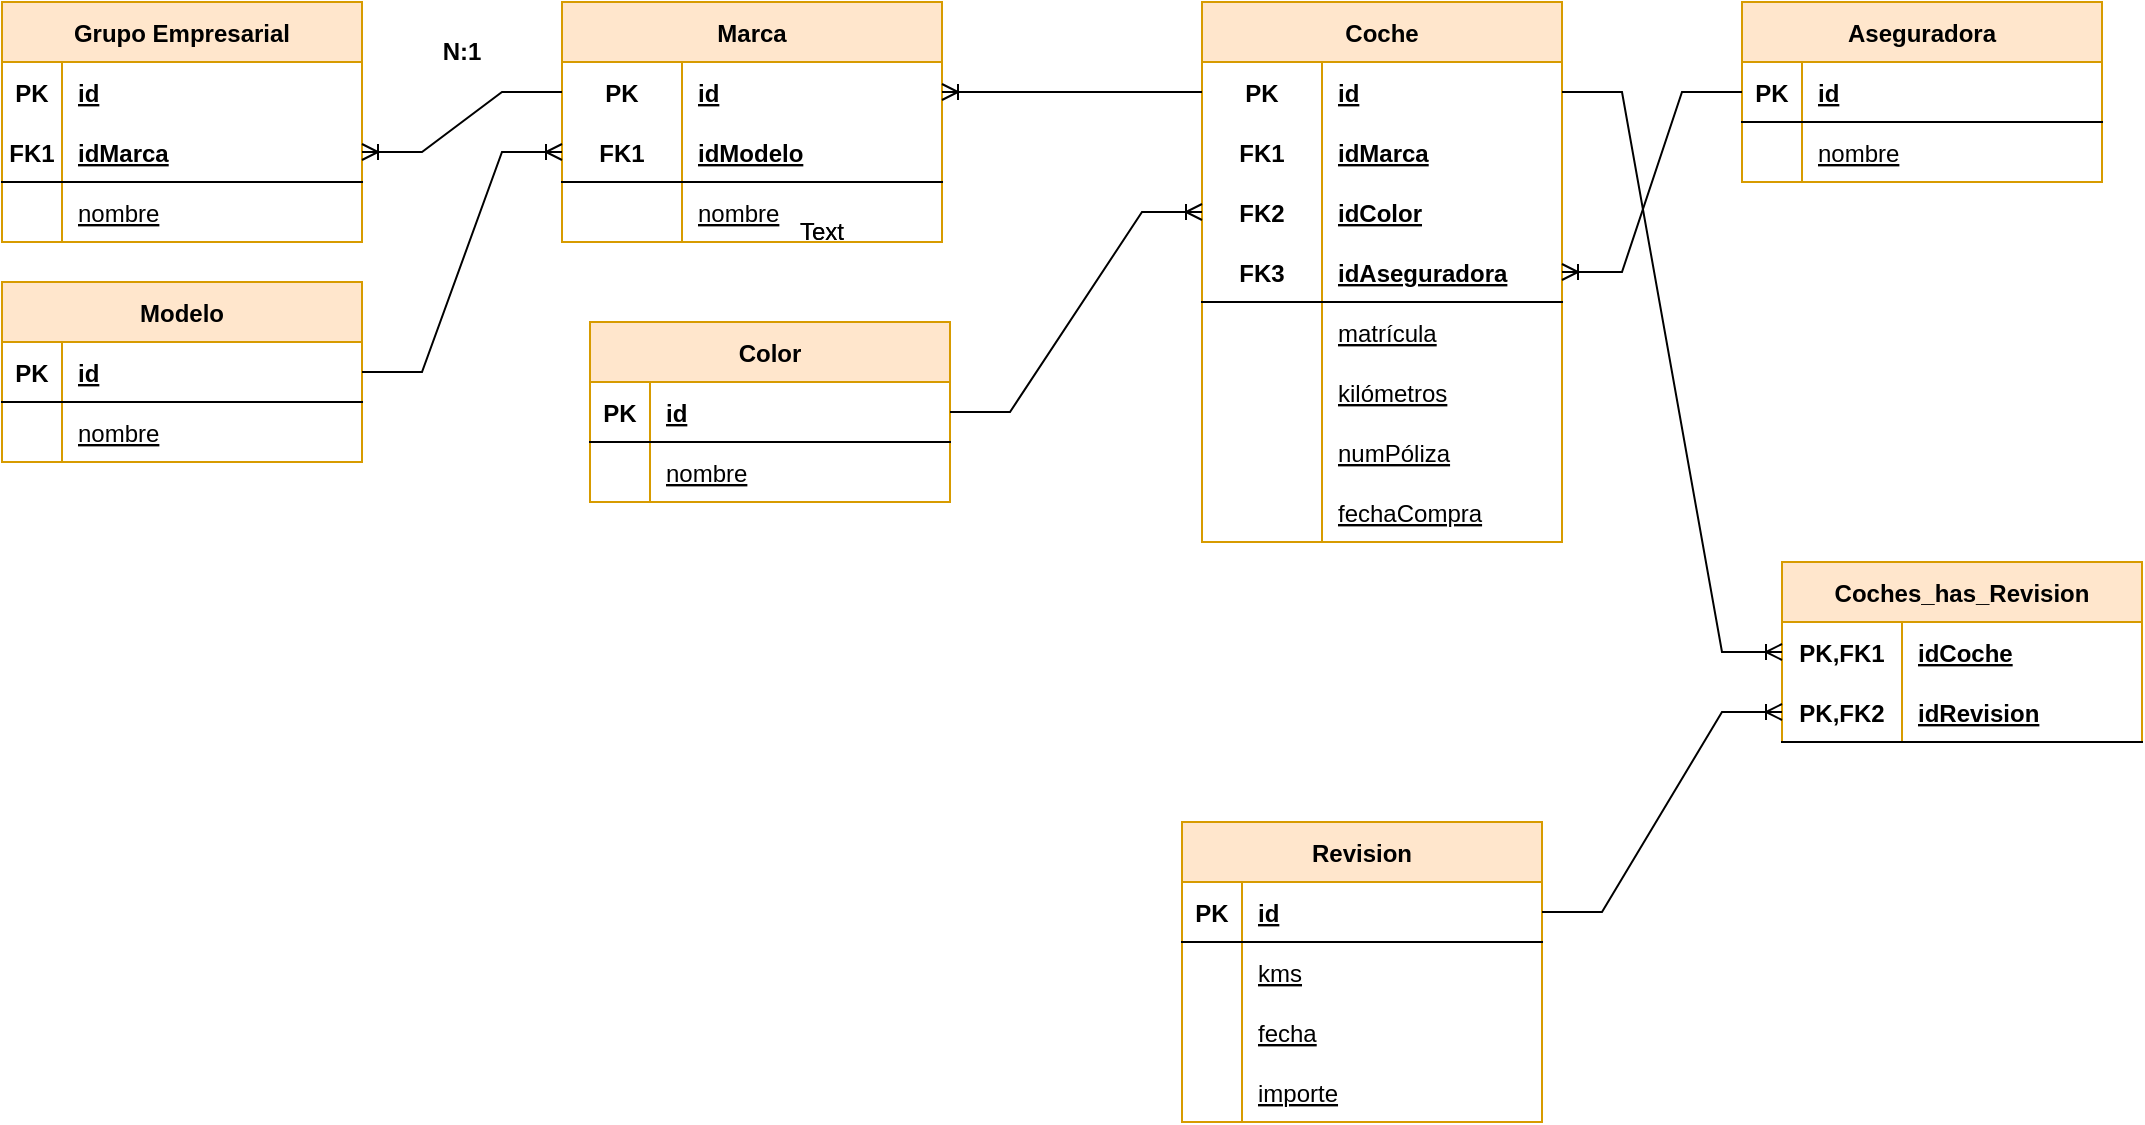 <mxfile version="20.8.13" type="device"><diagram name="Página-1" id="GNLtk-GjbjCHN9e7HNB3"><mxGraphModel dx="1368" dy="729" grid="1" gridSize="10" guides="1" tooltips="1" connect="1" arrows="1" fold="1" page="1" pageScale="1" pageWidth="827" pageHeight="1169" math="0" shadow="0"><root><mxCell id="0"/><mxCell id="1" parent="0"/><mxCell id="u60_QfRZWfKP2jKVTE23-117" value="Coche" style="shape=table;startSize=30;container=1;collapsible=1;childLayout=tableLayout;fixedRows=1;rowLines=0;fontStyle=1;align=center;resizeLast=1;fillColor=#ffe6cc;strokeColor=#d79b00;" vertex="1" parent="1"><mxGeometry x="630" y="10" width="180" height="270" as="geometry"/></mxCell><mxCell id="u60_QfRZWfKP2jKVTE23-130" value="" style="shape=tableRow;horizontal=0;startSize=0;swimlaneHead=0;swimlaneBody=0;fillColor=none;collapsible=0;dropTarget=0;points=[[0,0.5],[1,0.5]];portConstraint=eastwest;top=0;left=0;right=0;bottom=0;" vertex="1" parent="u60_QfRZWfKP2jKVTE23-117"><mxGeometry y="30" width="180" height="30" as="geometry"/></mxCell><mxCell id="u60_QfRZWfKP2jKVTE23-131" value="PK" style="shape=partialRectangle;connectable=0;fillColor=none;top=0;left=0;bottom=0;right=0;editable=1;overflow=hidden;fontStyle=1" vertex="1" parent="u60_QfRZWfKP2jKVTE23-130"><mxGeometry width="60" height="30" as="geometry"><mxRectangle width="60" height="30" as="alternateBounds"/></mxGeometry></mxCell><mxCell id="u60_QfRZWfKP2jKVTE23-132" value="id" style="shape=partialRectangle;connectable=0;fillColor=none;top=0;left=0;bottom=0;right=0;align=left;spacingLeft=6;overflow=hidden;fontStyle=5" vertex="1" parent="u60_QfRZWfKP2jKVTE23-130"><mxGeometry x="60" width="120" height="30" as="geometry"><mxRectangle width="120" height="30" as="alternateBounds"/></mxGeometry></mxCell><mxCell id="u60_QfRZWfKP2jKVTE23-118" value="" style="shape=tableRow;horizontal=0;startSize=0;swimlaneHead=0;swimlaneBody=0;fillColor=none;collapsible=0;dropTarget=0;points=[[0,0.5],[1,0.5]];portConstraint=eastwest;top=0;left=0;right=0;bottom=0;" vertex="1" parent="u60_QfRZWfKP2jKVTE23-117"><mxGeometry y="60" width="180" height="30" as="geometry"/></mxCell><mxCell id="u60_QfRZWfKP2jKVTE23-119" value="FK1" style="shape=partialRectangle;connectable=0;fillColor=none;top=0;left=0;bottom=0;right=0;fontStyle=1;overflow=hidden;" vertex="1" parent="u60_QfRZWfKP2jKVTE23-118"><mxGeometry width="60" height="30" as="geometry"><mxRectangle width="60" height="30" as="alternateBounds"/></mxGeometry></mxCell><mxCell id="u60_QfRZWfKP2jKVTE23-120" value="idMarca" style="shape=partialRectangle;connectable=0;fillColor=none;top=0;left=0;bottom=0;right=0;align=left;spacingLeft=6;fontStyle=5;overflow=hidden;" vertex="1" parent="u60_QfRZWfKP2jKVTE23-118"><mxGeometry x="60" width="120" height="30" as="geometry"><mxRectangle width="120" height="30" as="alternateBounds"/></mxGeometry></mxCell><mxCell id="u60_QfRZWfKP2jKVTE23-136" value="" style="shape=tableRow;horizontal=0;startSize=0;swimlaneHead=0;swimlaneBody=0;fillColor=none;collapsible=0;dropTarget=0;points=[[0,0.5],[1,0.5]];portConstraint=eastwest;top=0;left=0;right=0;bottom=0;" vertex="1" parent="u60_QfRZWfKP2jKVTE23-117"><mxGeometry y="90" width="180" height="30" as="geometry"/></mxCell><mxCell id="u60_QfRZWfKP2jKVTE23-137" value="FK2" style="shape=partialRectangle;connectable=0;fillColor=none;top=0;left=0;bottom=0;right=0;editable=1;overflow=hidden;fontStyle=1" vertex="1" parent="u60_QfRZWfKP2jKVTE23-136"><mxGeometry width="60" height="30" as="geometry"><mxRectangle width="60" height="30" as="alternateBounds"/></mxGeometry></mxCell><mxCell id="u60_QfRZWfKP2jKVTE23-138" value="idColor" style="shape=partialRectangle;connectable=0;fillColor=none;top=0;left=0;bottom=0;right=0;align=left;spacingLeft=6;overflow=hidden;fontStyle=5" vertex="1" parent="u60_QfRZWfKP2jKVTE23-136"><mxGeometry x="60" width="120" height="30" as="geometry"><mxRectangle width="120" height="30" as="alternateBounds"/></mxGeometry></mxCell><mxCell id="u60_QfRZWfKP2jKVTE23-121" value="" style="shape=tableRow;horizontal=0;startSize=0;swimlaneHead=0;swimlaneBody=0;fillColor=none;collapsible=0;dropTarget=0;points=[[0,0.5],[1,0.5]];portConstraint=eastwest;top=0;left=0;right=0;bottom=1;" vertex="1" parent="u60_QfRZWfKP2jKVTE23-117"><mxGeometry y="120" width="180" height="30" as="geometry"/></mxCell><mxCell id="u60_QfRZWfKP2jKVTE23-122" value="FK3" style="shape=partialRectangle;connectable=0;fillColor=none;top=0;left=0;bottom=0;right=0;fontStyle=1;overflow=hidden;" vertex="1" parent="u60_QfRZWfKP2jKVTE23-121"><mxGeometry width="60" height="30" as="geometry"><mxRectangle width="60" height="30" as="alternateBounds"/></mxGeometry></mxCell><mxCell id="u60_QfRZWfKP2jKVTE23-123" value="idAseguradora" style="shape=partialRectangle;connectable=0;fillColor=none;top=0;left=0;bottom=0;right=0;align=left;spacingLeft=6;fontStyle=5;overflow=hidden;" vertex="1" parent="u60_QfRZWfKP2jKVTE23-121"><mxGeometry x="60" width="120" height="30" as="geometry"><mxRectangle width="120" height="30" as="alternateBounds"/></mxGeometry></mxCell><mxCell id="u60_QfRZWfKP2jKVTE23-124" value="" style="shape=tableRow;horizontal=0;startSize=0;swimlaneHead=0;swimlaneBody=0;fillColor=none;collapsible=0;dropTarget=0;points=[[0,0.5],[1,0.5]];portConstraint=eastwest;top=0;left=0;right=0;bottom=0;" vertex="1" parent="u60_QfRZWfKP2jKVTE23-117"><mxGeometry y="150" width="180" height="30" as="geometry"/></mxCell><mxCell id="u60_QfRZWfKP2jKVTE23-125" value="" style="shape=partialRectangle;connectable=0;fillColor=none;top=0;left=0;bottom=0;right=0;editable=1;overflow=hidden;" vertex="1" parent="u60_QfRZWfKP2jKVTE23-124"><mxGeometry width="60" height="30" as="geometry"><mxRectangle width="60" height="30" as="alternateBounds"/></mxGeometry></mxCell><mxCell id="u60_QfRZWfKP2jKVTE23-126" value="matrícula" style="shape=partialRectangle;connectable=0;fillColor=none;top=0;left=0;bottom=0;right=0;align=left;spacingLeft=6;overflow=hidden;fontStyle=4" vertex="1" parent="u60_QfRZWfKP2jKVTE23-124"><mxGeometry x="60" width="120" height="30" as="geometry"><mxRectangle width="120" height="30" as="alternateBounds"/></mxGeometry></mxCell><mxCell id="u60_QfRZWfKP2jKVTE23-127" value="" style="shape=tableRow;horizontal=0;startSize=0;swimlaneHead=0;swimlaneBody=0;fillColor=none;collapsible=0;dropTarget=0;points=[[0,0.5],[1,0.5]];portConstraint=eastwest;top=0;left=0;right=0;bottom=0;" vertex="1" parent="u60_QfRZWfKP2jKVTE23-117"><mxGeometry y="180" width="180" height="30" as="geometry"/></mxCell><mxCell id="u60_QfRZWfKP2jKVTE23-128" value="" style="shape=partialRectangle;connectable=0;fillColor=none;top=0;left=0;bottom=0;right=0;editable=1;overflow=hidden;" vertex="1" parent="u60_QfRZWfKP2jKVTE23-127"><mxGeometry width="60" height="30" as="geometry"><mxRectangle width="60" height="30" as="alternateBounds"/></mxGeometry></mxCell><mxCell id="u60_QfRZWfKP2jKVTE23-129" value="kilómetros" style="shape=partialRectangle;connectable=0;fillColor=none;top=0;left=0;bottom=0;right=0;align=left;spacingLeft=6;overflow=hidden;fontStyle=4" vertex="1" parent="u60_QfRZWfKP2jKVTE23-127"><mxGeometry x="60" width="120" height="30" as="geometry"><mxRectangle width="120" height="30" as="alternateBounds"/></mxGeometry></mxCell><mxCell id="u60_QfRZWfKP2jKVTE23-139" value="" style="shape=tableRow;horizontal=0;startSize=0;swimlaneHead=0;swimlaneBody=0;fillColor=none;collapsible=0;dropTarget=0;points=[[0,0.5],[1,0.5]];portConstraint=eastwest;top=0;left=0;right=0;bottom=0;" vertex="1" parent="u60_QfRZWfKP2jKVTE23-117"><mxGeometry y="210" width="180" height="30" as="geometry"/></mxCell><mxCell id="u60_QfRZWfKP2jKVTE23-140" value="" style="shape=partialRectangle;connectable=0;fillColor=none;top=0;left=0;bottom=0;right=0;editable=1;overflow=hidden;" vertex="1" parent="u60_QfRZWfKP2jKVTE23-139"><mxGeometry width="60" height="30" as="geometry"><mxRectangle width="60" height="30" as="alternateBounds"/></mxGeometry></mxCell><mxCell id="u60_QfRZWfKP2jKVTE23-141" value="numPóliza" style="shape=partialRectangle;connectable=0;fillColor=none;top=0;left=0;bottom=0;right=0;align=left;spacingLeft=6;overflow=hidden;fontStyle=4" vertex="1" parent="u60_QfRZWfKP2jKVTE23-139"><mxGeometry x="60" width="120" height="30" as="geometry"><mxRectangle width="120" height="30" as="alternateBounds"/></mxGeometry></mxCell><mxCell id="u60_QfRZWfKP2jKVTE23-142" value="" style="shape=tableRow;horizontal=0;startSize=0;swimlaneHead=0;swimlaneBody=0;fillColor=none;collapsible=0;dropTarget=0;points=[[0,0.5],[1,0.5]];portConstraint=eastwest;top=0;left=0;right=0;bottom=0;" vertex="1" parent="u60_QfRZWfKP2jKVTE23-117"><mxGeometry y="240" width="180" height="30" as="geometry"/></mxCell><mxCell id="u60_QfRZWfKP2jKVTE23-143" value="" style="shape=partialRectangle;connectable=0;fillColor=none;top=0;left=0;bottom=0;right=0;editable=1;overflow=hidden;" vertex="1" parent="u60_QfRZWfKP2jKVTE23-142"><mxGeometry width="60" height="30" as="geometry"><mxRectangle width="60" height="30" as="alternateBounds"/></mxGeometry></mxCell><mxCell id="u60_QfRZWfKP2jKVTE23-144" value="fechaCompra" style="shape=partialRectangle;connectable=0;fillColor=none;top=0;left=0;bottom=0;right=0;align=left;spacingLeft=6;overflow=hidden;fontStyle=4" vertex="1" parent="u60_QfRZWfKP2jKVTE23-142"><mxGeometry x="60" width="120" height="30" as="geometry"><mxRectangle width="120" height="30" as="alternateBounds"/></mxGeometry></mxCell><mxCell id="u60_QfRZWfKP2jKVTE23-145" value="Marca" style="shape=table;startSize=30;container=1;collapsible=1;childLayout=tableLayout;fixedRows=1;rowLines=0;fontStyle=1;align=center;resizeLast=1;fillColor=#ffe6cc;strokeColor=#d79b00;" vertex="1" parent="1"><mxGeometry x="310" y="10" width="190" height="120" as="geometry"/></mxCell><mxCell id="u60_QfRZWfKP2jKVTE23-146" value="" style="shape=tableRow;horizontal=0;startSize=0;swimlaneHead=0;swimlaneBody=0;fillColor=none;collapsible=0;dropTarget=0;points=[[0,0.5],[1,0.5]];portConstraint=eastwest;top=0;left=0;right=0;bottom=0;" vertex="1" parent="u60_QfRZWfKP2jKVTE23-145"><mxGeometry y="30" width="190" height="30" as="geometry"/></mxCell><mxCell id="u60_QfRZWfKP2jKVTE23-147" value="PK" style="shape=partialRectangle;connectable=0;fillColor=none;top=0;left=0;bottom=0;right=0;fontStyle=1;overflow=hidden;" vertex="1" parent="u60_QfRZWfKP2jKVTE23-146"><mxGeometry width="60" height="30" as="geometry"><mxRectangle width="60" height="30" as="alternateBounds"/></mxGeometry></mxCell><mxCell id="u60_QfRZWfKP2jKVTE23-148" value="id" style="shape=partialRectangle;connectable=0;fillColor=none;top=0;left=0;bottom=0;right=0;align=left;spacingLeft=6;fontStyle=5;overflow=hidden;" vertex="1" parent="u60_QfRZWfKP2jKVTE23-146"><mxGeometry x="60" width="130" height="30" as="geometry"><mxRectangle width="130" height="30" as="alternateBounds"/></mxGeometry></mxCell><mxCell id="u60_QfRZWfKP2jKVTE23-149" value="" style="shape=tableRow;horizontal=0;startSize=0;swimlaneHead=0;swimlaneBody=0;fillColor=none;collapsible=0;dropTarget=0;points=[[0,0.5],[1,0.5]];portConstraint=eastwest;top=0;left=0;right=0;bottom=1;" vertex="1" parent="u60_QfRZWfKP2jKVTE23-145"><mxGeometry y="60" width="190" height="30" as="geometry"/></mxCell><mxCell id="u60_QfRZWfKP2jKVTE23-150" value="FK1" style="shape=partialRectangle;connectable=0;fillColor=none;top=0;left=0;bottom=0;right=0;fontStyle=1;overflow=hidden;" vertex="1" parent="u60_QfRZWfKP2jKVTE23-149"><mxGeometry width="60" height="30" as="geometry"><mxRectangle width="60" height="30" as="alternateBounds"/></mxGeometry></mxCell><mxCell id="u60_QfRZWfKP2jKVTE23-151" value="idModelo" style="shape=partialRectangle;connectable=0;fillColor=none;top=0;left=0;bottom=0;right=0;align=left;spacingLeft=6;fontStyle=5;overflow=hidden;" vertex="1" parent="u60_QfRZWfKP2jKVTE23-149"><mxGeometry x="60" width="130" height="30" as="geometry"><mxRectangle width="130" height="30" as="alternateBounds"/></mxGeometry></mxCell><mxCell id="u60_QfRZWfKP2jKVTE23-152" value="" style="shape=tableRow;horizontal=0;startSize=0;swimlaneHead=0;swimlaneBody=0;fillColor=none;collapsible=0;dropTarget=0;points=[[0,0.5],[1,0.5]];portConstraint=eastwest;top=0;left=0;right=0;bottom=0;" vertex="1" parent="u60_QfRZWfKP2jKVTE23-145"><mxGeometry y="90" width="190" height="30" as="geometry"/></mxCell><mxCell id="u60_QfRZWfKP2jKVTE23-153" value="" style="shape=partialRectangle;connectable=0;fillColor=none;top=0;left=0;bottom=0;right=0;editable=1;overflow=hidden;" vertex="1" parent="u60_QfRZWfKP2jKVTE23-152"><mxGeometry width="60" height="30" as="geometry"><mxRectangle width="60" height="30" as="alternateBounds"/></mxGeometry></mxCell><mxCell id="u60_QfRZWfKP2jKVTE23-154" value="nombre" style="shape=partialRectangle;connectable=0;fillColor=none;top=0;left=0;bottom=0;right=0;align=left;spacingLeft=6;overflow=hidden;fontStyle=4" vertex="1" parent="u60_QfRZWfKP2jKVTE23-152"><mxGeometry x="60" width="130" height="30" as="geometry"><mxRectangle width="130" height="30" as="alternateBounds"/></mxGeometry></mxCell><mxCell id="u60_QfRZWfKP2jKVTE23-161" value="Modelo" style="shape=table;startSize=30;container=1;collapsible=1;childLayout=tableLayout;fixedRows=1;rowLines=0;fontStyle=1;align=center;resizeLast=1;fillColor=#ffe6cc;strokeColor=#d79b00;" vertex="1" parent="1"><mxGeometry x="30" y="150" width="180" height="90" as="geometry"/></mxCell><mxCell id="u60_QfRZWfKP2jKVTE23-162" value="" style="shape=tableRow;horizontal=0;startSize=0;swimlaneHead=0;swimlaneBody=0;fillColor=none;collapsible=0;dropTarget=0;points=[[0,0.5],[1,0.5]];portConstraint=eastwest;top=0;left=0;right=0;bottom=1;" vertex="1" parent="u60_QfRZWfKP2jKVTE23-161"><mxGeometry y="30" width="180" height="30" as="geometry"/></mxCell><mxCell id="u60_QfRZWfKP2jKVTE23-163" value="PK" style="shape=partialRectangle;connectable=0;fillColor=none;top=0;left=0;bottom=0;right=0;fontStyle=1;overflow=hidden;" vertex="1" parent="u60_QfRZWfKP2jKVTE23-162"><mxGeometry width="30" height="30" as="geometry"><mxRectangle width="30" height="30" as="alternateBounds"/></mxGeometry></mxCell><mxCell id="u60_QfRZWfKP2jKVTE23-164" value="id" style="shape=partialRectangle;connectable=0;fillColor=none;top=0;left=0;bottom=0;right=0;align=left;spacingLeft=6;fontStyle=5;overflow=hidden;" vertex="1" parent="u60_QfRZWfKP2jKVTE23-162"><mxGeometry x="30" width="150" height="30" as="geometry"><mxRectangle width="150" height="30" as="alternateBounds"/></mxGeometry></mxCell><mxCell id="u60_QfRZWfKP2jKVTE23-165" value="" style="shape=tableRow;horizontal=0;startSize=0;swimlaneHead=0;swimlaneBody=0;fillColor=none;collapsible=0;dropTarget=0;points=[[0,0.5],[1,0.5]];portConstraint=eastwest;top=0;left=0;right=0;bottom=0;" vertex="1" parent="u60_QfRZWfKP2jKVTE23-161"><mxGeometry y="60" width="180" height="30" as="geometry"/></mxCell><mxCell id="u60_QfRZWfKP2jKVTE23-166" value="" style="shape=partialRectangle;connectable=0;fillColor=none;top=0;left=0;bottom=0;right=0;editable=1;overflow=hidden;" vertex="1" parent="u60_QfRZWfKP2jKVTE23-165"><mxGeometry width="30" height="30" as="geometry"><mxRectangle width="30" height="30" as="alternateBounds"/></mxGeometry></mxCell><mxCell id="u60_QfRZWfKP2jKVTE23-167" value="nombre" style="shape=partialRectangle;connectable=0;fillColor=none;top=0;left=0;bottom=0;right=0;align=left;spacingLeft=6;overflow=hidden;fontStyle=4" vertex="1" parent="u60_QfRZWfKP2jKVTE23-165"><mxGeometry x="30" width="150" height="30" as="geometry"><mxRectangle width="150" height="30" as="alternateBounds"/></mxGeometry></mxCell><mxCell id="u60_QfRZWfKP2jKVTE23-174" value="Grupo Empresarial" style="shape=table;startSize=30;container=1;collapsible=1;childLayout=tableLayout;fixedRows=1;rowLines=0;fontStyle=1;align=center;resizeLast=1;fillColor=#ffe6cc;strokeColor=#d79b00;" vertex="1" parent="1"><mxGeometry x="30" y="10" width="180" height="120" as="geometry"/></mxCell><mxCell id="u60_QfRZWfKP2jKVTE23-221" value="" style="shape=tableRow;horizontal=0;startSize=0;swimlaneHead=0;swimlaneBody=0;fillColor=none;collapsible=0;dropTarget=0;points=[[0,0.5],[1,0.5]];portConstraint=eastwest;top=0;left=0;right=0;bottom=0;" vertex="1" parent="u60_QfRZWfKP2jKVTE23-174"><mxGeometry y="30" width="180" height="30" as="geometry"/></mxCell><mxCell id="u60_QfRZWfKP2jKVTE23-222" value="PK" style="shape=partialRectangle;connectable=0;fillColor=none;top=0;left=0;bottom=0;right=0;editable=1;overflow=hidden;fontStyle=1" vertex="1" parent="u60_QfRZWfKP2jKVTE23-221"><mxGeometry width="30" height="30" as="geometry"><mxRectangle width="30" height="30" as="alternateBounds"/></mxGeometry></mxCell><mxCell id="u60_QfRZWfKP2jKVTE23-223" value="id" style="shape=partialRectangle;connectable=0;fillColor=none;top=0;left=0;bottom=0;right=0;align=left;spacingLeft=6;overflow=hidden;fontStyle=5" vertex="1" parent="u60_QfRZWfKP2jKVTE23-221"><mxGeometry x="30" width="150" height="30" as="geometry"><mxRectangle width="150" height="30" as="alternateBounds"/></mxGeometry></mxCell><mxCell id="u60_QfRZWfKP2jKVTE23-175" value="" style="shape=tableRow;horizontal=0;startSize=0;swimlaneHead=0;swimlaneBody=0;fillColor=none;collapsible=0;dropTarget=0;points=[[0,0.5],[1,0.5]];portConstraint=eastwest;top=0;left=0;right=0;bottom=1;" vertex="1" parent="u60_QfRZWfKP2jKVTE23-174"><mxGeometry y="60" width="180" height="30" as="geometry"/></mxCell><mxCell id="u60_QfRZWfKP2jKVTE23-176" value="FK1" style="shape=partialRectangle;connectable=0;fillColor=none;top=0;left=0;bottom=0;right=0;fontStyle=1;overflow=hidden;" vertex="1" parent="u60_QfRZWfKP2jKVTE23-175"><mxGeometry width="30" height="30" as="geometry"><mxRectangle width="30" height="30" as="alternateBounds"/></mxGeometry></mxCell><mxCell id="u60_QfRZWfKP2jKVTE23-177" value="idMarca" style="shape=partialRectangle;connectable=0;fillColor=none;top=0;left=0;bottom=0;right=0;align=left;spacingLeft=6;fontStyle=5;overflow=hidden;" vertex="1" parent="u60_QfRZWfKP2jKVTE23-175"><mxGeometry x="30" width="150" height="30" as="geometry"><mxRectangle width="150" height="30" as="alternateBounds"/></mxGeometry></mxCell><mxCell id="u60_QfRZWfKP2jKVTE23-178" value="" style="shape=tableRow;horizontal=0;startSize=0;swimlaneHead=0;swimlaneBody=0;fillColor=none;collapsible=0;dropTarget=0;points=[[0,0.5],[1,0.5]];portConstraint=eastwest;top=0;left=0;right=0;bottom=0;" vertex="1" parent="u60_QfRZWfKP2jKVTE23-174"><mxGeometry y="90" width="180" height="30" as="geometry"/></mxCell><mxCell id="u60_QfRZWfKP2jKVTE23-179" value="" style="shape=partialRectangle;connectable=0;fillColor=none;top=0;left=0;bottom=0;right=0;editable=1;overflow=hidden;" vertex="1" parent="u60_QfRZWfKP2jKVTE23-178"><mxGeometry width="30" height="30" as="geometry"><mxRectangle width="30" height="30" as="alternateBounds"/></mxGeometry></mxCell><mxCell id="u60_QfRZWfKP2jKVTE23-180" value="nombre" style="shape=partialRectangle;connectable=0;fillColor=none;top=0;left=0;bottom=0;right=0;align=left;spacingLeft=6;overflow=hidden;fontStyle=4" vertex="1" parent="u60_QfRZWfKP2jKVTE23-178"><mxGeometry x="30" width="150" height="30" as="geometry"><mxRectangle width="150" height="30" as="alternateBounds"/></mxGeometry></mxCell><mxCell id="u60_QfRZWfKP2jKVTE23-187" value="Color" style="shape=table;startSize=30;container=1;collapsible=1;childLayout=tableLayout;fixedRows=1;rowLines=0;fontStyle=1;align=center;resizeLast=1;fillColor=#ffe6cc;strokeColor=#d79b00;" vertex="1" parent="1"><mxGeometry x="324" y="170" width="180" height="90" as="geometry"/></mxCell><mxCell id="u60_QfRZWfKP2jKVTE23-188" value="" style="shape=tableRow;horizontal=0;startSize=0;swimlaneHead=0;swimlaneBody=0;fillColor=none;collapsible=0;dropTarget=0;points=[[0,0.5],[1,0.5]];portConstraint=eastwest;top=0;left=0;right=0;bottom=1;" vertex="1" parent="u60_QfRZWfKP2jKVTE23-187"><mxGeometry y="30" width="180" height="30" as="geometry"/></mxCell><mxCell id="u60_QfRZWfKP2jKVTE23-189" value="PK" style="shape=partialRectangle;connectable=0;fillColor=none;top=0;left=0;bottom=0;right=0;fontStyle=1;overflow=hidden;" vertex="1" parent="u60_QfRZWfKP2jKVTE23-188"><mxGeometry width="30" height="30" as="geometry"><mxRectangle width="30" height="30" as="alternateBounds"/></mxGeometry></mxCell><mxCell id="u60_QfRZWfKP2jKVTE23-190" value="id" style="shape=partialRectangle;connectable=0;fillColor=none;top=0;left=0;bottom=0;right=0;align=left;spacingLeft=6;fontStyle=5;overflow=hidden;" vertex="1" parent="u60_QfRZWfKP2jKVTE23-188"><mxGeometry x="30" width="150" height="30" as="geometry"><mxRectangle width="150" height="30" as="alternateBounds"/></mxGeometry></mxCell><mxCell id="u60_QfRZWfKP2jKVTE23-191" value="" style="shape=tableRow;horizontal=0;startSize=0;swimlaneHead=0;swimlaneBody=0;fillColor=none;collapsible=0;dropTarget=0;points=[[0,0.5],[1,0.5]];portConstraint=eastwest;top=0;left=0;right=0;bottom=0;" vertex="1" parent="u60_QfRZWfKP2jKVTE23-187"><mxGeometry y="60" width="180" height="30" as="geometry"/></mxCell><mxCell id="u60_QfRZWfKP2jKVTE23-192" value="" style="shape=partialRectangle;connectable=0;fillColor=none;top=0;left=0;bottom=0;right=0;editable=1;overflow=hidden;" vertex="1" parent="u60_QfRZWfKP2jKVTE23-191"><mxGeometry width="30" height="30" as="geometry"><mxRectangle width="30" height="30" as="alternateBounds"/></mxGeometry></mxCell><mxCell id="u60_QfRZWfKP2jKVTE23-193" value="nombre" style="shape=partialRectangle;connectable=0;fillColor=none;top=0;left=0;bottom=0;right=0;align=left;spacingLeft=6;overflow=hidden;fontStyle=4" vertex="1" parent="u60_QfRZWfKP2jKVTE23-191"><mxGeometry x="30" width="150" height="30" as="geometry"><mxRectangle width="150" height="30" as="alternateBounds"/></mxGeometry></mxCell><mxCell id="u60_QfRZWfKP2jKVTE23-200" value="Aseguradora" style="shape=table;startSize=30;container=1;collapsible=1;childLayout=tableLayout;fixedRows=1;rowLines=0;fontStyle=1;align=center;resizeLast=1;fillColor=#ffe6cc;strokeColor=#d79b00;" vertex="1" parent="1"><mxGeometry x="900" y="10" width="180" height="90" as="geometry"/></mxCell><mxCell id="u60_QfRZWfKP2jKVTE23-201" value="" style="shape=tableRow;horizontal=0;startSize=0;swimlaneHead=0;swimlaneBody=0;fillColor=none;collapsible=0;dropTarget=0;points=[[0,0.5],[1,0.5]];portConstraint=eastwest;top=0;left=0;right=0;bottom=1;" vertex="1" parent="u60_QfRZWfKP2jKVTE23-200"><mxGeometry y="30" width="180" height="30" as="geometry"/></mxCell><mxCell id="u60_QfRZWfKP2jKVTE23-202" value="PK" style="shape=partialRectangle;connectable=0;fillColor=none;top=0;left=0;bottom=0;right=0;fontStyle=1;overflow=hidden;" vertex="1" parent="u60_QfRZWfKP2jKVTE23-201"><mxGeometry width="30" height="30" as="geometry"><mxRectangle width="30" height="30" as="alternateBounds"/></mxGeometry></mxCell><mxCell id="u60_QfRZWfKP2jKVTE23-203" value="id" style="shape=partialRectangle;connectable=0;fillColor=none;top=0;left=0;bottom=0;right=0;align=left;spacingLeft=6;fontStyle=5;overflow=hidden;" vertex="1" parent="u60_QfRZWfKP2jKVTE23-201"><mxGeometry x="30" width="150" height="30" as="geometry"><mxRectangle width="150" height="30" as="alternateBounds"/></mxGeometry></mxCell><mxCell id="u60_QfRZWfKP2jKVTE23-204" value="" style="shape=tableRow;horizontal=0;startSize=0;swimlaneHead=0;swimlaneBody=0;fillColor=none;collapsible=0;dropTarget=0;points=[[0,0.5],[1,0.5]];portConstraint=eastwest;top=0;left=0;right=0;bottom=0;" vertex="1" parent="u60_QfRZWfKP2jKVTE23-200"><mxGeometry y="60" width="180" height="30" as="geometry"/></mxCell><mxCell id="u60_QfRZWfKP2jKVTE23-205" value="" style="shape=partialRectangle;connectable=0;fillColor=none;top=0;left=0;bottom=0;right=0;editable=1;overflow=hidden;" vertex="1" parent="u60_QfRZWfKP2jKVTE23-204"><mxGeometry width="30" height="30" as="geometry"><mxRectangle width="30" height="30" as="alternateBounds"/></mxGeometry></mxCell><mxCell id="u60_QfRZWfKP2jKVTE23-206" value="nombre" style="shape=partialRectangle;connectable=0;fillColor=none;top=0;left=0;bottom=0;right=0;align=left;spacingLeft=6;overflow=hidden;fontStyle=4" vertex="1" parent="u60_QfRZWfKP2jKVTE23-204"><mxGeometry x="30" width="150" height="30" as="geometry"><mxRectangle width="150" height="30" as="alternateBounds"/></mxGeometry></mxCell><mxCell id="u60_QfRZWfKP2jKVTE23-213" value="" style="edgeStyle=entityRelationEdgeStyle;fontSize=12;html=1;endArrow=ERoneToMany;rounded=0;exitX=0;exitY=0.5;exitDx=0;exitDy=0;" edge="1" parent="1" source="u60_QfRZWfKP2jKVTE23-130" target="u60_QfRZWfKP2jKVTE23-146"><mxGeometry width="100" height="100" relative="1" as="geometry"><mxPoint x="460" y="160" as="sourcePoint"/><mxPoint x="450" y="250" as="targetPoint"/></mxGeometry></mxCell><mxCell id="u60_QfRZWfKP2jKVTE23-215" value="" style="edgeStyle=entityRelationEdgeStyle;fontSize=12;html=1;endArrow=ERoneToMany;rounded=0;exitX=1;exitY=0.5;exitDx=0;exitDy=0;entryX=0;entryY=0.5;entryDx=0;entryDy=0;" edge="1" parent="1" source="u60_QfRZWfKP2jKVTE23-162" target="u60_QfRZWfKP2jKVTE23-149"><mxGeometry width="100" height="100" relative="1" as="geometry"><mxPoint x="350" y="350" as="sourcePoint"/><mxPoint x="450" y="250" as="targetPoint"/></mxGeometry></mxCell><mxCell id="u60_QfRZWfKP2jKVTE23-227" value="" style="edgeStyle=entityRelationEdgeStyle;fontSize=12;html=1;endArrow=ERoneToMany;rounded=0;" edge="1" parent="1" source="u60_QfRZWfKP2jKVTE23-146" target="u60_QfRZWfKP2jKVTE23-175"><mxGeometry width="100" height="100" relative="1" as="geometry"><mxPoint x="480" y="370" as="sourcePoint"/><mxPoint x="580" y="270" as="targetPoint"/></mxGeometry></mxCell><mxCell id="u60_QfRZWfKP2jKVTE23-228" value="" style="edgeStyle=entityRelationEdgeStyle;fontSize=12;html=1;endArrow=ERoneToMany;rounded=0;entryX=0;entryY=0.5;entryDx=0;entryDy=0;" edge="1" parent="1" source="u60_QfRZWfKP2jKVTE23-188" target="u60_QfRZWfKP2jKVTE23-136"><mxGeometry width="100" height="100" relative="1" as="geometry"><mxPoint x="480" y="370" as="sourcePoint"/><mxPoint x="580" y="270" as="targetPoint"/></mxGeometry></mxCell><mxCell id="u60_QfRZWfKP2jKVTE23-229" value="" style="edgeStyle=entityRelationEdgeStyle;fontSize=12;html=1;endArrow=ERoneToMany;rounded=0;" edge="1" parent="1" source="u60_QfRZWfKP2jKVTE23-201" target="u60_QfRZWfKP2jKVTE23-121"><mxGeometry width="100" height="100" relative="1" as="geometry"><mxPoint x="480" y="370" as="sourcePoint"/><mxPoint x="580" y="270" as="targetPoint"/></mxGeometry></mxCell><mxCell id="u60_QfRZWfKP2jKVTE23-230" value="Revision" style="shape=table;startSize=30;container=1;collapsible=1;childLayout=tableLayout;fixedRows=1;rowLines=0;fontStyle=1;align=center;resizeLast=1;fillColor=#ffe6cc;strokeColor=#d79b00;" vertex="1" parent="1"><mxGeometry x="620" y="420" width="180" height="150" as="geometry"/></mxCell><mxCell id="u60_QfRZWfKP2jKVTE23-231" value="" style="shape=tableRow;horizontal=0;startSize=0;swimlaneHead=0;swimlaneBody=0;fillColor=none;collapsible=0;dropTarget=0;points=[[0,0.5],[1,0.5]];portConstraint=eastwest;top=0;left=0;right=0;bottom=1;" vertex="1" parent="u60_QfRZWfKP2jKVTE23-230"><mxGeometry y="30" width="180" height="30" as="geometry"/></mxCell><mxCell id="u60_QfRZWfKP2jKVTE23-232" value="PK" style="shape=partialRectangle;connectable=0;fillColor=none;top=0;left=0;bottom=0;right=0;fontStyle=1;overflow=hidden;" vertex="1" parent="u60_QfRZWfKP2jKVTE23-231"><mxGeometry width="30" height="30" as="geometry"><mxRectangle width="30" height="30" as="alternateBounds"/></mxGeometry></mxCell><mxCell id="u60_QfRZWfKP2jKVTE23-233" value="id" style="shape=partialRectangle;connectable=0;fillColor=none;top=0;left=0;bottom=0;right=0;align=left;spacingLeft=6;fontStyle=5;overflow=hidden;" vertex="1" parent="u60_QfRZWfKP2jKVTE23-231"><mxGeometry x="30" width="150" height="30" as="geometry"><mxRectangle width="150" height="30" as="alternateBounds"/></mxGeometry></mxCell><mxCell id="u60_QfRZWfKP2jKVTE23-234" value="" style="shape=tableRow;horizontal=0;startSize=0;swimlaneHead=0;swimlaneBody=0;fillColor=none;collapsible=0;dropTarget=0;points=[[0,0.5],[1,0.5]];portConstraint=eastwest;top=0;left=0;right=0;bottom=0;" vertex="1" parent="u60_QfRZWfKP2jKVTE23-230"><mxGeometry y="60" width="180" height="30" as="geometry"/></mxCell><mxCell id="u60_QfRZWfKP2jKVTE23-235" value="" style="shape=partialRectangle;connectable=0;fillColor=none;top=0;left=0;bottom=0;right=0;editable=1;overflow=hidden;" vertex="1" parent="u60_QfRZWfKP2jKVTE23-234"><mxGeometry width="30" height="30" as="geometry"><mxRectangle width="30" height="30" as="alternateBounds"/></mxGeometry></mxCell><mxCell id="u60_QfRZWfKP2jKVTE23-236" value="kms" style="shape=partialRectangle;connectable=0;fillColor=none;top=0;left=0;bottom=0;right=0;align=left;spacingLeft=6;overflow=hidden;fontStyle=4" vertex="1" parent="u60_QfRZWfKP2jKVTE23-234"><mxGeometry x="30" width="150" height="30" as="geometry"><mxRectangle width="150" height="30" as="alternateBounds"/></mxGeometry></mxCell><mxCell id="u60_QfRZWfKP2jKVTE23-237" value="" style="shape=tableRow;horizontal=0;startSize=0;swimlaneHead=0;swimlaneBody=0;fillColor=none;collapsible=0;dropTarget=0;points=[[0,0.5],[1,0.5]];portConstraint=eastwest;top=0;left=0;right=0;bottom=0;" vertex="1" parent="u60_QfRZWfKP2jKVTE23-230"><mxGeometry y="90" width="180" height="30" as="geometry"/></mxCell><mxCell id="u60_QfRZWfKP2jKVTE23-238" value="" style="shape=partialRectangle;connectable=0;fillColor=none;top=0;left=0;bottom=0;right=0;editable=1;overflow=hidden;" vertex="1" parent="u60_QfRZWfKP2jKVTE23-237"><mxGeometry width="30" height="30" as="geometry"><mxRectangle width="30" height="30" as="alternateBounds"/></mxGeometry></mxCell><mxCell id="u60_QfRZWfKP2jKVTE23-239" value="fecha" style="shape=partialRectangle;connectable=0;fillColor=none;top=0;left=0;bottom=0;right=0;align=left;spacingLeft=6;overflow=hidden;fontStyle=4" vertex="1" parent="u60_QfRZWfKP2jKVTE23-237"><mxGeometry x="30" width="150" height="30" as="geometry"><mxRectangle width="150" height="30" as="alternateBounds"/></mxGeometry></mxCell><mxCell id="u60_QfRZWfKP2jKVTE23-240" value="" style="shape=tableRow;horizontal=0;startSize=0;swimlaneHead=0;swimlaneBody=0;fillColor=none;collapsible=0;dropTarget=0;points=[[0,0.5],[1,0.5]];portConstraint=eastwest;top=0;left=0;right=0;bottom=0;" vertex="1" parent="u60_QfRZWfKP2jKVTE23-230"><mxGeometry y="120" width="180" height="30" as="geometry"/></mxCell><mxCell id="u60_QfRZWfKP2jKVTE23-241" value="" style="shape=partialRectangle;connectable=0;fillColor=none;top=0;left=0;bottom=0;right=0;editable=1;overflow=hidden;" vertex="1" parent="u60_QfRZWfKP2jKVTE23-240"><mxGeometry width="30" height="30" as="geometry"><mxRectangle width="30" height="30" as="alternateBounds"/></mxGeometry></mxCell><mxCell id="u60_QfRZWfKP2jKVTE23-242" value="importe" style="shape=partialRectangle;connectable=0;fillColor=none;top=0;left=0;bottom=0;right=0;align=left;spacingLeft=6;overflow=hidden;fontStyle=4" vertex="1" parent="u60_QfRZWfKP2jKVTE23-240"><mxGeometry x="30" width="150" height="30" as="geometry"><mxRectangle width="150" height="30" as="alternateBounds"/></mxGeometry></mxCell><mxCell id="u60_QfRZWfKP2jKVTE23-243" value="Coches_has_Revision" style="shape=table;startSize=30;container=1;collapsible=1;childLayout=tableLayout;fixedRows=1;rowLines=0;fontStyle=1;align=center;resizeLast=1;fillColor=#ffe6cc;strokeColor=#d79b00;" vertex="1" parent="1"><mxGeometry x="920" y="290" width="180" height="90" as="geometry"/></mxCell><mxCell id="u60_QfRZWfKP2jKVTE23-244" value="" style="shape=tableRow;horizontal=0;startSize=0;swimlaneHead=0;swimlaneBody=0;fillColor=none;collapsible=0;dropTarget=0;points=[[0,0.5],[1,0.5]];portConstraint=eastwest;top=0;left=0;right=0;bottom=0;" vertex="1" parent="u60_QfRZWfKP2jKVTE23-243"><mxGeometry y="30" width="180" height="30" as="geometry"/></mxCell><mxCell id="u60_QfRZWfKP2jKVTE23-245" value="PK,FK1" style="shape=partialRectangle;connectable=0;fillColor=none;top=0;left=0;bottom=0;right=0;fontStyle=1;overflow=hidden;" vertex="1" parent="u60_QfRZWfKP2jKVTE23-244"><mxGeometry width="60" height="30" as="geometry"><mxRectangle width="60" height="30" as="alternateBounds"/></mxGeometry></mxCell><mxCell id="u60_QfRZWfKP2jKVTE23-246" value="idCoche" style="shape=partialRectangle;connectable=0;fillColor=none;top=0;left=0;bottom=0;right=0;align=left;spacingLeft=6;fontStyle=5;overflow=hidden;" vertex="1" parent="u60_QfRZWfKP2jKVTE23-244"><mxGeometry x="60" width="120" height="30" as="geometry"><mxRectangle width="120" height="30" as="alternateBounds"/></mxGeometry></mxCell><mxCell id="u60_QfRZWfKP2jKVTE23-247" value="" style="shape=tableRow;horizontal=0;startSize=0;swimlaneHead=0;swimlaneBody=0;fillColor=none;collapsible=0;dropTarget=0;points=[[0,0.5],[1,0.5]];portConstraint=eastwest;top=0;left=0;right=0;bottom=1;" vertex="1" parent="u60_QfRZWfKP2jKVTE23-243"><mxGeometry y="60" width="180" height="30" as="geometry"/></mxCell><mxCell id="u60_QfRZWfKP2jKVTE23-248" value="PK,FK2" style="shape=partialRectangle;connectable=0;fillColor=none;top=0;left=0;bottom=0;right=0;fontStyle=1;overflow=hidden;" vertex="1" parent="u60_QfRZWfKP2jKVTE23-247"><mxGeometry width="60" height="30" as="geometry"><mxRectangle width="60" height="30" as="alternateBounds"/></mxGeometry></mxCell><mxCell id="u60_QfRZWfKP2jKVTE23-249" value="idRevision" style="shape=partialRectangle;connectable=0;fillColor=none;top=0;left=0;bottom=0;right=0;align=left;spacingLeft=6;fontStyle=5;overflow=hidden;" vertex="1" parent="u60_QfRZWfKP2jKVTE23-247"><mxGeometry x="60" width="120" height="30" as="geometry"><mxRectangle width="120" height="30" as="alternateBounds"/></mxGeometry></mxCell><mxCell id="u60_QfRZWfKP2jKVTE23-256" value="" style="edgeStyle=entityRelationEdgeStyle;fontSize=12;html=1;endArrow=ERoneToMany;rounded=0;" edge="1" parent="1" source="u60_QfRZWfKP2jKVTE23-130" target="u60_QfRZWfKP2jKVTE23-244"><mxGeometry width="100" height="100" relative="1" as="geometry"><mxPoint x="480" y="370" as="sourcePoint"/><mxPoint x="580" y="270" as="targetPoint"/></mxGeometry></mxCell><mxCell id="u60_QfRZWfKP2jKVTE23-257" value="" style="edgeStyle=entityRelationEdgeStyle;fontSize=12;html=1;endArrow=ERoneToMany;rounded=0;" edge="1" parent="1" source="u60_QfRZWfKP2jKVTE23-231" target="u60_QfRZWfKP2jKVTE23-247"><mxGeometry width="100" height="100" relative="1" as="geometry"><mxPoint x="480" y="370" as="sourcePoint"/><mxPoint x="580" y="270" as="targetPoint"/></mxGeometry></mxCell><mxCell id="u60_QfRZWfKP2jKVTE23-258" value="Text" style="text;html=1;strokeColor=none;fillColor=none;align=center;verticalAlign=middle;whiteSpace=wrap;rounded=0;" vertex="1" parent="1"><mxGeometry x="410" y="110" width="60" height="30" as="geometry"/></mxCell><mxCell id="u60_QfRZWfKP2jKVTE23-259" value="Text" style="text;html=1;strokeColor=none;fillColor=none;align=center;verticalAlign=middle;whiteSpace=wrap;rounded=0;" vertex="1" parent="1"><mxGeometry x="410" y="110" width="60" height="30" as="geometry"/></mxCell><mxCell id="u60_QfRZWfKP2jKVTE23-260" value="&lt;b&gt;N:1&lt;/b&gt;" style="text;html=1;strokeColor=none;fillColor=none;align=center;verticalAlign=middle;whiteSpace=wrap;rounded=0;" vertex="1" parent="1"><mxGeometry x="230" y="20" width="60" height="30" as="geometry"/></mxCell></root></mxGraphModel></diagram></mxfile>